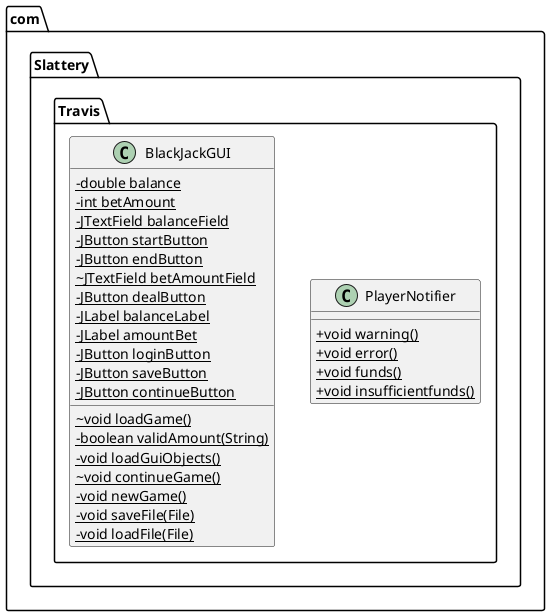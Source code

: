 @startuml
skinparam classAttributeIconSize 0
class com.Slattery.Travis.PlayerNotifier {
+ {static} void warning()
+ {static} void error()
+ {static} void funds()
+ {static} void insufficientfunds()
}
class com.Slattery.Travis.BlackJackGUI {
- {static} double balance
- {static} int betAmount
- {static} JTextField balanceField
- {static} JButton startButton
- {static} JButton endButton
~ {static} JTextField betAmountField
- {static} JButton dealButton
- {static} JLabel balanceLabel
- {static} JLabel amountBet
- {static} JButton loginButton
- {static} JButton saveButton
- {static} JButton continueButton
~ {static} void loadGame()
- {static} boolean validAmount(String)
- {static} void loadGuiObjects()
~ {static} void continueGame()
- {static} void newGame()
- {static} void saveFile(File)
- {static} void loadFile(File)
}
@enduml